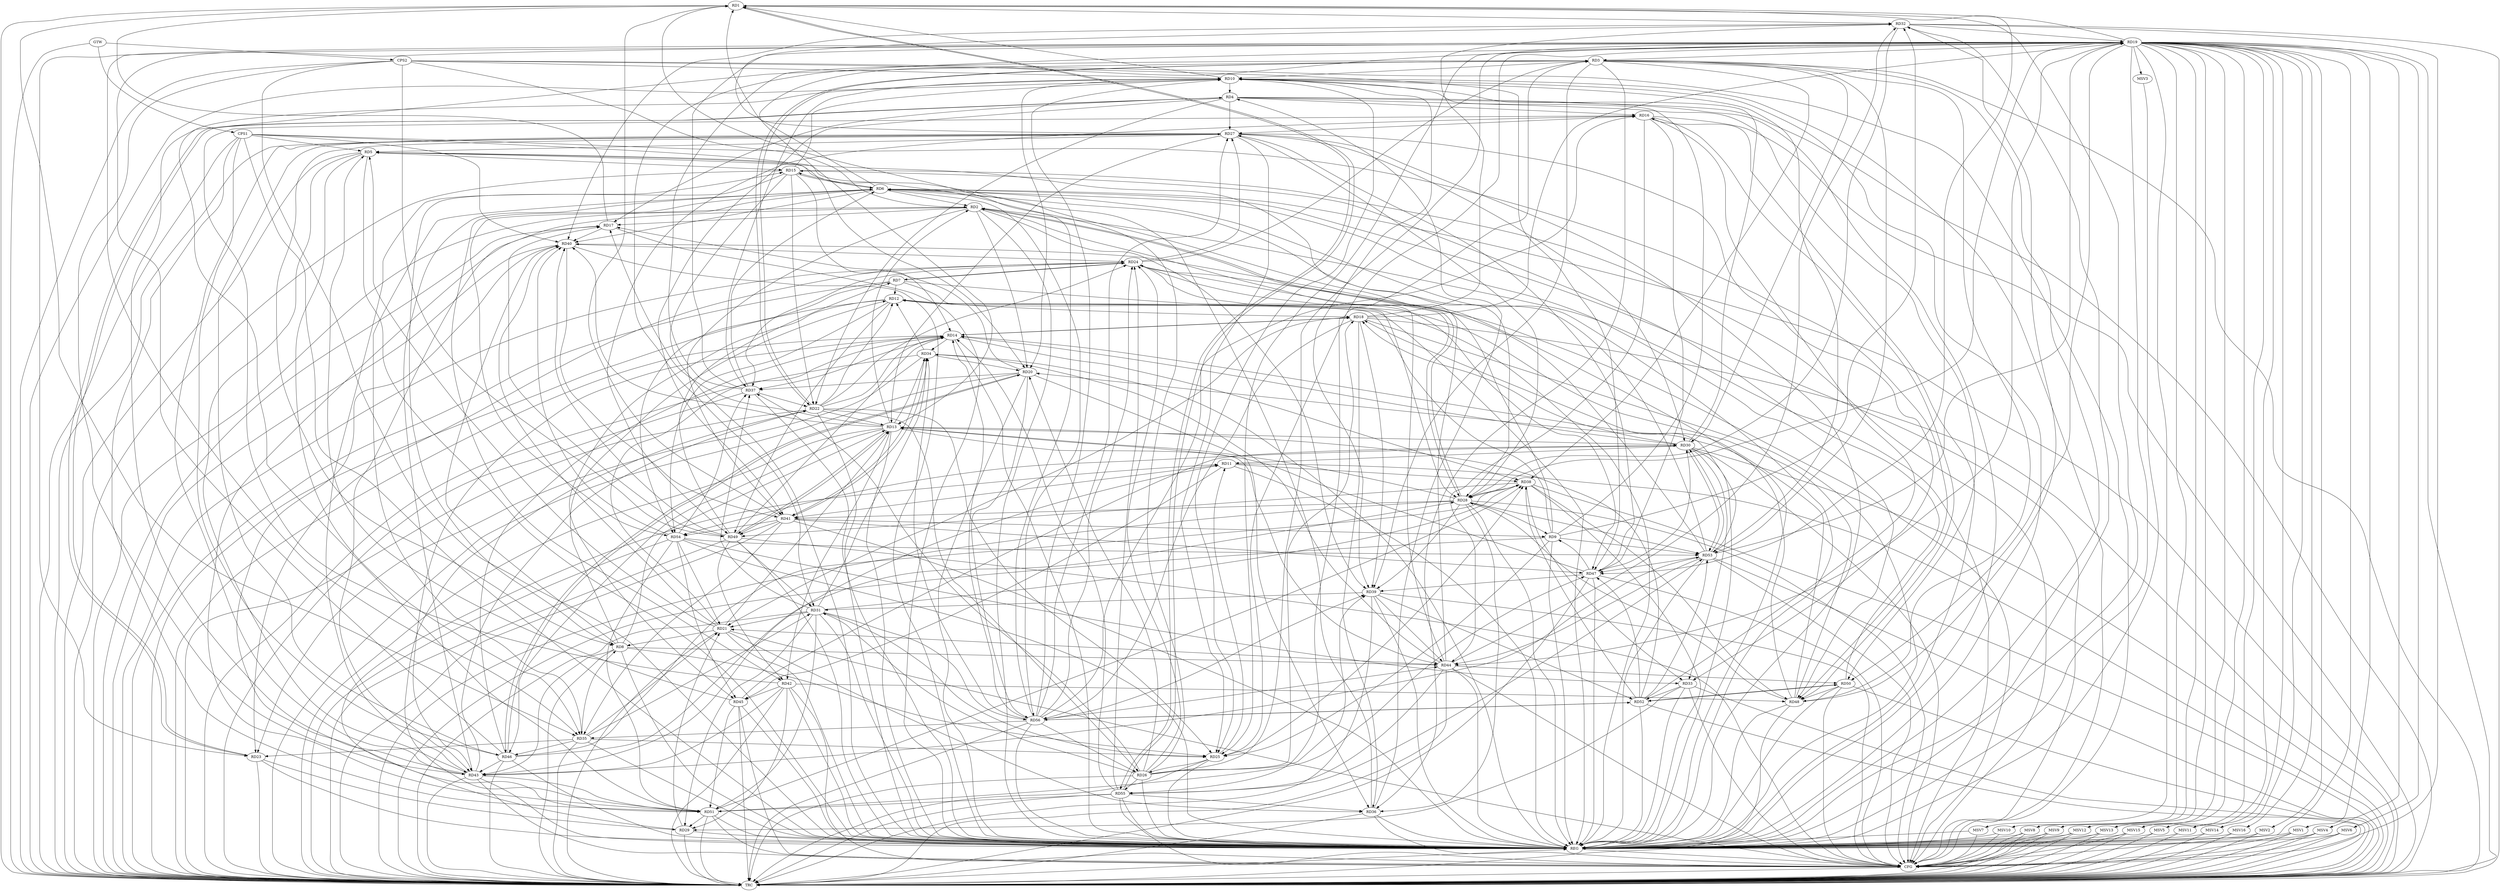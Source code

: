 strict digraph G {
  RD1 [ label="RD1" ];
  RD2 [ label="RD2" ];
  RD3 [ label="RD3" ];
  RD4 [ label="RD4" ];
  RD5 [ label="RD5" ];
  RD6 [ label="RD6" ];
  RD7 [ label="RD7" ];
  RD8 [ label="RD8" ];
  RD9 [ label="RD9" ];
  RD10 [ label="RD10" ];
  RD11 [ label="RD11" ];
  RD12 [ label="RD12" ];
  RD13 [ label="RD13" ];
  RD14 [ label="RD14" ];
  RD15 [ label="RD15" ];
  RD16 [ label="RD16" ];
  RD17 [ label="RD17" ];
  RD18 [ label="RD18" ];
  RD19 [ label="RD19" ];
  RD20 [ label="RD20" ];
  RD21 [ label="RD21" ];
  RD22 [ label="RD22" ];
  RD23 [ label="RD23" ];
  RD24 [ label="RD24" ];
  RD25 [ label="RD25" ];
  RD26 [ label="RD26" ];
  RD27 [ label="RD27" ];
  RD28 [ label="RD28" ];
  RD29 [ label="RD29" ];
  RD30 [ label="RD30" ];
  RD31 [ label="RD31" ];
  RD32 [ label="RD32" ];
  RD33 [ label="RD33" ];
  RD34 [ label="RD34" ];
  RD35 [ label="RD35" ];
  RD36 [ label="RD36" ];
  RD37 [ label="RD37" ];
  RD38 [ label="RD38" ];
  RD39 [ label="RD39" ];
  RD40 [ label="RD40" ];
  RD41 [ label="RD41" ];
  RD42 [ label="RD42" ];
  RD43 [ label="RD43" ];
  RD44 [ label="RD44" ];
  RD45 [ label="RD45" ];
  RD46 [ label="RD46" ];
  RD47 [ label="RD47" ];
  RD48 [ label="RD48" ];
  RD49 [ label="RD49" ];
  RD50 [ label="RD50" ];
  RD51 [ label="RD51" ];
  RD52 [ label="RD52" ];
  RD53 [ label="RD53" ];
  RD54 [ label="RD54" ];
  RD55 [ label="RD55" ];
  RD56 [ label="RD56" ];
  CPS1 [ label="CPS1" ];
  CPS2 [ label="CPS2" ];
  GTW [ label="GTW" ];
  REG [ label="REG" ];
  CFG [ label="CFG" ];
  TRC [ label="TRC" ];
  MSV1 [ label="MSV1" ];
  MSV2 [ label="MSV2" ];
  MSV3 [ label="MSV3" ];
  MSV4 [ label="MSV4" ];
  MSV5 [ label="MSV5" ];
  MSV6 [ label="MSV6" ];
  MSV7 [ label="MSV7" ];
  MSV8 [ label="MSV8" ];
  MSV9 [ label="MSV9" ];
  MSV10 [ label="MSV10" ];
  MSV11 [ label="MSV11" ];
  MSV12 [ label="MSV12" ];
  MSV13 [ label="MSV13" ];
  MSV14 [ label="MSV14" ];
  MSV15 [ label="MSV15" ];
  MSV16 [ label="MSV16" ];
  RD10 -> RD1;
  RD17 -> RD1;
  RD19 -> RD1;
  RD27 -> RD1;
  RD1 -> RD32;
  RD1 -> RD35;
  RD41 -> RD1;
  RD1 -> RD47;
  RD1 -> RD55;
  RD55 -> RD1;
  RD56 -> RD1;
  RD6 -> RD2;
  RD13 -> RD2;
  RD2 -> RD17;
  RD2 -> RD20;
  RD2 -> RD28;
  RD28 -> RD2;
  RD2 -> RD39;
  RD2 -> RD41;
  RD2 -> RD43;
  RD44 -> RD2;
  RD3 -> RD10;
  RD19 -> RD3;
  RD3 -> RD22;
  RD22 -> RD3;
  RD24 -> RD3;
  RD3 -> RD25;
  RD3 -> RD30;
  RD3 -> RD36;
  RD37 -> RD3;
  RD3 -> RD38;
  RD3 -> RD39;
  RD3 -> RD48;
  RD3 -> RD51;
  RD3 -> RD53;
  RD10 -> RD4;
  RD4 -> RD16;
  RD4 -> RD17;
  RD4 -> RD22;
  RD4 -> RD23;
  RD23 -> RD4;
  RD4 -> RD27;
  RD36 -> RD4;
  RD4 -> RD41;
  RD4 -> RD50;
  RD5 -> RD15;
  RD21 -> RD5;
  RD26 -> RD5;
  RD27 -> RD5;
  RD5 -> RD28;
  RD5 -> RD35;
  RD36 -> RD5;
  RD5 -> RD43;
  RD45 -> RD5;
  RD6 -> RD15;
  RD15 -> RD6;
  RD6 -> RD32;
  RD6 -> RD35;
  RD37 -> RD6;
  RD6 -> RD40;
  RD6 -> RD42;
  RD43 -> RD6;
  RD44 -> RD6;
  RD6 -> RD48;
  RD53 -> RD6;
  RD6 -> RD54;
  RD6 -> RD56;
  RD7 -> RD12;
  RD7 -> RD24;
  RD24 -> RD7;
  RD7 -> RD28;
  RD49 -> RD7;
  RD7 -> RD54;
  RD8 -> RD12;
  RD8 -> RD13;
  RD15 -> RD8;
  RD21 -> RD8;
  RD8 -> RD25;
  RD27 -> RD8;
  RD35 -> RD8;
  RD8 -> RD40;
  RD8 -> RD43;
  RD8 -> RD44;
  RD9 -> RD10;
  RD9 -> RD12;
  RD9 -> RD24;
  RD9 -> RD25;
  RD28 -> RD9;
  RD9 -> RD32;
  RD41 -> RD9;
  RD47 -> RD9;
  RD9 -> RD53;
  RD15 -> RD10;
  RD10 -> RD20;
  RD10 -> RD25;
  RD30 -> RD10;
  RD10 -> RD37;
  RD10 -> RD39;
  RD43 -> RD10;
  RD10 -> RD53;
  RD56 -> RD10;
  RD25 -> RD11;
  RD29 -> RD11;
  RD30 -> RD11;
  RD11 -> RD38;
  RD11 -> RD41;
  RD43 -> RD11;
  RD11 -> RD45;
  RD12 -> RD18;
  RD22 -> RD12;
  RD34 -> RD12;
  RD12 -> RD45;
  RD48 -> RD12;
  RD12 -> RD49;
  RD12 -> RD54;
  RD13 -> RD17;
  RD19 -> RD13;
  RD21 -> RD13;
  RD22 -> RD13;
  RD27 -> RD13;
  RD28 -> RD13;
  RD13 -> RD30;
  RD13 -> RD34;
  RD13 -> RD40;
  RD13 -> RD42;
  RD13 -> RD44;
  RD13 -> RD46;
  RD47 -> RD13;
  RD13 -> RD49;
  RD49 -> RD13;
  RD52 -> RD13;
  RD15 -> RD14;
  RD14 -> RD18;
  RD18 -> RD14;
  RD21 -> RD14;
  RD22 -> RD14;
  RD30 -> RD14;
  RD14 -> RD34;
  RD14 -> RD37;
  RD14 -> RD38;
  RD14 -> RD43;
  RD46 -> RD14;
  RD48 -> RD14;
  RD49 -> RD14;
  RD55 -> RD14;
  RD56 -> RD14;
  RD15 -> RD22;
  RD43 -> RD15;
  RD50 -> RD15;
  RD16 -> RD27;
  RD42 -> RD16;
  RD16 -> RD44;
  RD16 -> RD47;
  RD16 -> RD48;
  RD16 -> RD49;
  RD52 -> RD16;
  RD56 -> RD16;
  RD20 -> RD17;
  RD17 -> RD40;
  RD49 -> RD17;
  RD51 -> RD17;
  RD18 -> RD19;
  RD18 -> RD21;
  RD26 -> RD18;
  RD30 -> RD18;
  RD18 -> RD32;
  RD18 -> RD36;
  RD18 -> RD39;
  RD53 -> RD18;
  RD18 -> RD56;
  RD19 -> RD23;
  RD19 -> RD25;
  RD26 -> RD19;
  RD19 -> RD28;
  RD19 -> RD31;
  RD32 -> RD19;
  RD19 -> RD35;
  RD37 -> RD19;
  RD19 -> RD44;
  RD46 -> RD19;
  RD19 -> RD50;
  RD53 -> RD19;
  RD19 -> RD55;
  RD26 -> RD20;
  RD34 -> RD20;
  RD20 -> RD36;
  RD20 -> RD37;
  RD20 -> RD46;
  RD46 -> RD20;
  RD48 -> RD20;
  RD20 -> RD56;
  RD29 -> RD21;
  RD31 -> RD21;
  RD35 -> RD21;
  RD21 -> RD36;
  RD21 -> RD40;
  RD44 -> RD21;
  RD54 -> RD21;
  RD22 -> RD24;
  RD22 -> RD25;
  RD22 -> RD26;
  RD37 -> RD22;
  RD43 -> RD22;
  RD51 -> RD22;
  RD24 -> RD23;
  RD23 -> RD29;
  RD34 -> RD23;
  RD35 -> RD23;
  RD26 -> RD24;
  RD24 -> RD27;
  RD24 -> RD37;
  RD40 -> RD24;
  RD24 -> RD47;
  RD55 -> RD24;
  RD56 -> RD24;
  RD25 -> RD26;
  RD27 -> RD25;
  RD31 -> RD25;
  RD35 -> RD25;
  RD25 -> RD38;
  RD26 -> RD31;
  RD26 -> RD37;
  RD26 -> RD39;
  RD26 -> RD55;
  RD56 -> RD26;
  RD27 -> RD28;
  RD27 -> RD30;
  RD27 -> RD33;
  RD43 -> RD27;
  RD27 -> RD46;
  RD47 -> RD27;
  RD56 -> RD27;
  RD32 -> RD28;
  RD28 -> RD36;
  RD38 -> RD28;
  RD28 -> RD39;
  RD28 -> RD41;
  RD46 -> RD28;
  RD48 -> RD28;
  RD28 -> RD53;
  RD31 -> RD29;
  RD33 -> RD29;
  RD42 -> RD29;
  RD51 -> RD29;
  RD30 -> RD33;
  RD45 -> RD30;
  RD47 -> RD30;
  RD30 -> RD53;
  RD53 -> RD30;
  RD30 -> RD54;
  RD31 -> RD34;
  RD35 -> RD31;
  RD31 -> RD37;
  RD31 -> RD38;
  RD39 -> RD31;
  RD49 -> RD31;
  RD31 -> RD51;
  RD31 -> RD56;
  RD32 -> RD40;
  RD44 -> RD32;
  RD48 -> RD32;
  RD38 -> RD33;
  RD33 -> RD52;
  RD54 -> RD33;
  RD34 -> RD41;
  RD41 -> RD34;
  RD44 -> RD34;
  RD56 -> RD34;
  RD41 -> RD35;
  RD35 -> RD46;
  RD56 -> RD35;
  RD55 -> RD36;
  RD54 -> RD37;
  RD46 -> RD38;
  RD38 -> RD48;
  RD38 -> RD49;
  RD51 -> RD38;
  RD52 -> RD38;
  RD39 -> RD44;
  RD47 -> RD39;
  RD39 -> RD52;
  RD56 -> RD39;
  RD40 -> RD41;
  RD49 -> RD40;
  RD40 -> RD51;
  RD53 -> RD40;
  RD54 -> RD40;
  RD41 -> RD47;
  RD41 -> RD49;
  RD41 -> RD54;
  RD42 -> RD43;
  RD42 -> RD45;
  RD42 -> RD48;
  RD49 -> RD42;
  RD46 -> RD43;
  RD43 -> RD51;
  RD43 -> RD53;
  RD44 -> RD50;
  RD53 -> RD44;
  RD44 -> RD55;
  RD56 -> RD44;
  RD45 -> RD51;
  RD54 -> RD45;
  RD51 -> RD47;
  RD52 -> RD47;
  RD53 -> RD47;
  RD50 -> RD48;
  RD50 -> RD52;
  RD52 -> RD50;
  RD54 -> RD51;
  RD55 -> RD51;
  RD52 -> RD53;
  RD52 -> RD56;
  RD56 -> RD52;
  RD54 -> RD53;
  RD55 -> RD53;
  CPS1 -> RD40;
  CPS1 -> RD51;
  CPS1 -> RD5;
  CPS1 -> RD20;
  CPS1 -> RD48;
  CPS1 -> RD46;
  CPS2 -> RD43;
  CPS2 -> RD49;
  CPS2 -> RD2;
  CPS2 -> RD10;
  CPS2 -> RD47;
  GTW -> CPS1;
  GTW -> CPS2;
  RD1 -> REG;
  RD2 -> REG;
  RD3 -> REG;
  RD4 -> REG;
  RD5 -> REG;
  RD6 -> REG;
  RD7 -> REG;
  RD8 -> REG;
  RD9 -> REG;
  RD10 -> REG;
  RD11 -> REG;
  RD12 -> REG;
  RD13 -> REG;
  RD14 -> REG;
  RD15 -> REG;
  RD16 -> REG;
  RD17 -> REG;
  RD18 -> REG;
  RD19 -> REG;
  RD20 -> REG;
  RD21 -> REG;
  RD22 -> REG;
  RD23 -> REG;
  RD24 -> REG;
  RD25 -> REG;
  RD26 -> REG;
  RD27 -> REG;
  RD28 -> REG;
  RD29 -> REG;
  RD30 -> REG;
  RD31 -> REG;
  RD32 -> REG;
  RD33 -> REG;
  RD34 -> REG;
  RD35 -> REG;
  RD36 -> REG;
  RD37 -> REG;
  RD38 -> REG;
  RD39 -> REG;
  RD40 -> REG;
  RD41 -> REG;
  RD42 -> REG;
  RD43 -> REG;
  RD44 -> REG;
  RD45 -> REG;
  RD46 -> REG;
  RD47 -> REG;
  RD48 -> REG;
  RD49 -> REG;
  RD50 -> REG;
  RD51 -> REG;
  RD52 -> REG;
  RD53 -> REG;
  RD54 -> REG;
  RD55 -> REG;
  RD56 -> REG;
  CPS1 -> REG;
  CPS2 -> REG;
  RD44 -> CFG;
  RD21 -> CFG;
  RD28 -> CFG;
  RD43 -> CFG;
  RD24 -> CFG;
  RD32 -> CFG;
  RD15 -> CFG;
  RD51 -> CFG;
  RD53 -> CFG;
  RD10 -> CFG;
  RD2 -> CFG;
  RD55 -> CFG;
  RD39 -> CFG;
  RD47 -> CFG;
  CPS2 -> CFG;
  RD19 -> CFG;
  RD33 -> CFG;
  RD49 -> CFG;
  RD50 -> CFG;
  RD6 -> CFG;
  RD45 -> CFG;
  RD30 -> CFG;
  RD42 -> CFG;
  RD36 -> CFG;
  REG -> CFG;
  RD1 -> TRC;
  RD2 -> TRC;
  RD3 -> TRC;
  RD4 -> TRC;
  RD5 -> TRC;
  RD6 -> TRC;
  RD7 -> TRC;
  RD8 -> TRC;
  RD9 -> TRC;
  RD10 -> TRC;
  RD11 -> TRC;
  RD12 -> TRC;
  RD13 -> TRC;
  RD14 -> TRC;
  RD15 -> TRC;
  RD16 -> TRC;
  RD17 -> TRC;
  RD18 -> TRC;
  RD19 -> TRC;
  RD20 -> TRC;
  RD21 -> TRC;
  RD22 -> TRC;
  RD23 -> TRC;
  RD24 -> TRC;
  RD25 -> TRC;
  RD26 -> TRC;
  RD27 -> TRC;
  RD28 -> TRC;
  RD29 -> TRC;
  RD30 -> TRC;
  RD31 -> TRC;
  RD32 -> TRC;
  RD33 -> TRC;
  RD34 -> TRC;
  RD35 -> TRC;
  RD36 -> TRC;
  RD37 -> TRC;
  RD38 -> TRC;
  RD39 -> TRC;
  RD40 -> TRC;
  RD41 -> TRC;
  RD42 -> TRC;
  RD43 -> TRC;
  RD44 -> TRC;
  RD45 -> TRC;
  RD46 -> TRC;
  RD47 -> TRC;
  RD48 -> TRC;
  RD49 -> TRC;
  RD50 -> TRC;
  RD51 -> TRC;
  RD52 -> TRC;
  RD53 -> TRC;
  RD54 -> TRC;
  RD55 -> TRC;
  RD56 -> TRC;
  CPS1 -> TRC;
  CPS2 -> TRC;
  GTW -> TRC;
  CFG -> TRC;
  TRC -> REG;
  RD19 -> MSV1;
  RD19 -> MSV2;
  RD19 -> MSV3;
  RD19 -> MSV4;
  RD19 -> MSV5;
  RD19 -> MSV6;
  MSV1 -> REG;
  MSV1 -> TRC;
  MSV1 -> CFG;
  MSV2 -> REG;
  MSV2 -> TRC;
  MSV3 -> REG;
  MSV4 -> REG;
  MSV4 -> TRC;
  MSV4 -> CFG;
  MSV5 -> REG;
  MSV5 -> TRC;
  MSV6 -> REG;
  MSV6 -> TRC;
  MSV6 -> CFG;
  RD19 -> MSV7;
  MSV7 -> REG;
  MSV7 -> CFG;
  RD19 -> MSV8;
  RD19 -> MSV9;
  MSV8 -> REG;
  MSV8 -> TRC;
  MSV8 -> CFG;
  MSV9 -> REG;
  MSV9 -> TRC;
  MSV9 -> CFG;
  RD19 -> MSV10;
  MSV10 -> REG;
  MSV10 -> CFG;
  RD19 -> MSV11;
  MSV11 -> REG;
  MSV11 -> TRC;
  RD19 -> MSV12;
  MSV12 -> REG;
  MSV12 -> TRC;
  MSV12 -> CFG;
  RD19 -> MSV13;
  MSV13 -> REG;
  MSV13 -> TRC;
  MSV13 -> CFG;
  RD19 -> MSV14;
  RD19 -> MSV15;
  MSV14 -> REG;
  MSV14 -> TRC;
  MSV15 -> REG;
  MSV15 -> TRC;
  MSV15 -> CFG;
  RD19 -> MSV16;
  MSV16 -> REG;
  MSV16 -> TRC;
}
